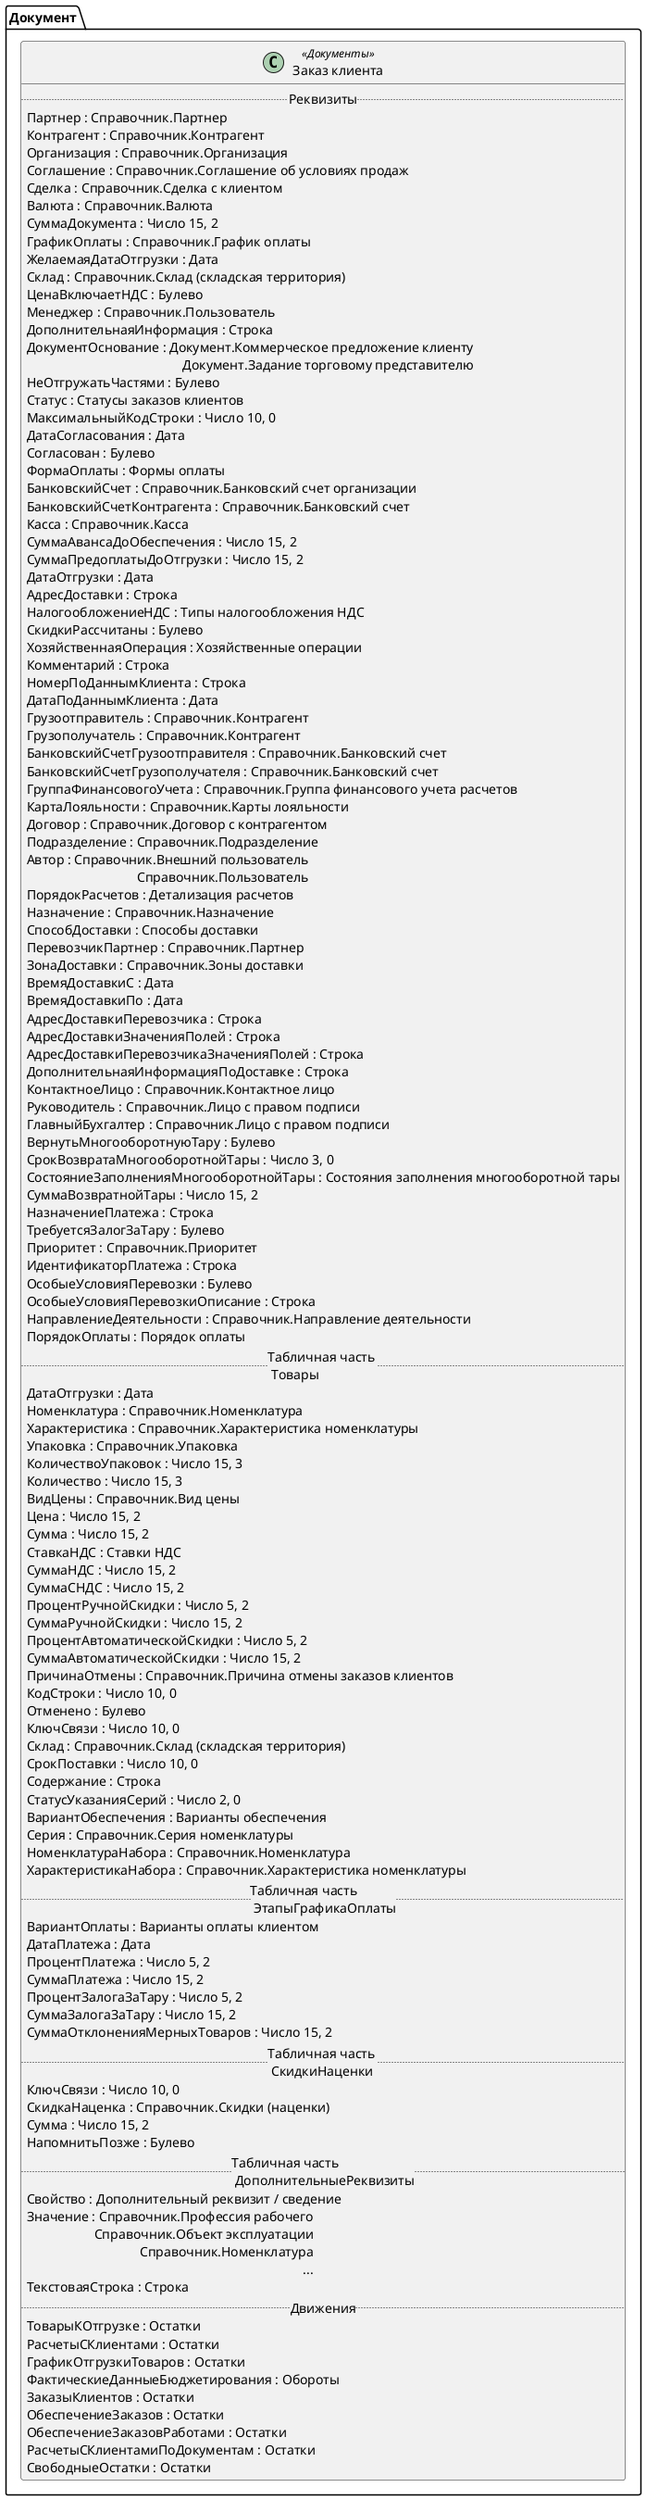 ﻿@startuml ЗаказКлиента
'!include templates.wsd
'..\include templates.wsd
class Документ.ЗаказКлиента as "Заказ клиента" <<Документы>>
{
..Реквизиты..
Партнер : Справочник.Партнер
Контрагент : Справочник.Контрагент
Организация : Справочник.Организация
Соглашение : Справочник.Соглашение об условиях продаж
Сделка : Справочник.Сделка с клиентом
Валюта : Справочник.Валюта
СуммаДокумента : Число 15, 2
ГрафикОплаты : Справочник.График оплаты
ЖелаемаяДатаОтгрузки : Дата
Склад : Справочник.Склад (складская территория)
ЦенаВключаетНДС : Булево
Менеджер : Справочник.Пользователь
ДополнительнаяИнформация : Строка
ДокументОснование : Документ.Коммерческое предложение клиенту\rДокумент.Задание торговому представителю
НеОтгружатьЧастями : Булево
Статус : Статусы заказов клиентов
МаксимальныйКодСтроки : Число 10, 0
ДатаСогласования : Дата
Согласован : Булево
ФормаОплаты : Формы оплаты
БанковскийСчет : Справочник.Банковский счет организации
БанковскийСчетКонтрагента : Справочник.Банковский счет
Касса : Справочник.Касса
СуммаАвансаДоОбеспечения : Число 15, 2
СуммаПредоплатыДоОтгрузки : Число 15, 2
ДатаОтгрузки : Дата
АдресДоставки : Строка
НалогообложениеНДС : Типы налогообложения НДС
СкидкиРассчитаны : Булево
ХозяйственнаяОперация : Хозяйственные операции
Комментарий : Строка
НомерПоДаннымКлиента : Строка
ДатаПоДаннымКлиента : Дата
Грузоотправитель : Справочник.Контрагент
Грузополучатель : Справочник.Контрагент
БанковскийСчетГрузоотправителя : Справочник.Банковский счет
БанковскийСчетГрузополучателя : Справочник.Банковский счет
ГруппаФинансовогоУчета : Справочник.Группа финансового учета расчетов
КартаЛояльности : Справочник.Карты лояльности
Договор : Справочник.Договор с контрагентом
Подразделение : Справочник.Подразделение
Автор : Справочник.Внешний пользователь\rСправочник.Пользователь
ПорядокРасчетов : Детализация расчетов
Назначение : Справочник.Назначение
СпособДоставки : Способы доставки
ПеревозчикПартнер : Справочник.Партнер
ЗонаДоставки : Справочник.Зоны доставки
ВремяДоставкиС : Дата
ВремяДоставкиПо : Дата
АдресДоставкиПеревозчика : Строка
АдресДоставкиЗначенияПолей : Строка
АдресДоставкиПеревозчикаЗначенияПолей : Строка
ДополнительнаяИнформацияПоДоставке : Строка
КонтактноеЛицо : Справочник.Контактное лицо
Руководитель : Справочник.Лицо с правом подписи
ГлавныйБухгалтер : Справочник.Лицо с правом подписи
ВернутьМногооборотнуюТару : Булево
СрокВозвратаМногооборотнойТары : Число 3, 0
СостояниеЗаполненияМногооборотнойТары : Состояния заполнения многооборотной тары
СуммаВозвратнойТары : Число 15, 2
НазначениеПлатежа : Строка
ТребуетсяЗалогЗаТару : Булево
Приоритет : Справочник.Приоритет
ИдентификаторПлатежа : Строка
ОсобыеУсловияПеревозки : Булево
ОсобыеУсловияПеревозкиОписание : Строка
НаправлениеДеятельности : Справочник.Направление деятельности
ПорядокОплаты : Порядок оплаты
..Табличная часть \n Товары..
ДатаОтгрузки : Дата
Номенклатура : Справочник.Номенклатура
Характеристика : Справочник.Характеристика номенклатуры
Упаковка : Справочник.Упаковка
КоличествоУпаковок : Число 15, 3
Количество : Число 15, 3
ВидЦены : Справочник.Вид цены
Цена : Число 15, 2
Сумма : Число 15, 2
СтавкаНДС : Ставки НДС
СуммаНДС : Число 15, 2
СуммаСНДС : Число 15, 2
ПроцентРучнойСкидки : Число 5, 2
СуммаРучнойСкидки : Число 15, 2
ПроцентАвтоматическойСкидки : Число 5, 2
СуммаАвтоматическойСкидки : Число 15, 2
ПричинаОтмены : Справочник.Причина отмены заказов клиентов
КодСтроки : Число 10, 0
Отменено : Булево
КлючСвязи : Число 10, 0
Склад : Справочник.Склад (складская территория)
СрокПоставки : Число 10, 0
Содержание : Строка
СтатусУказанияСерий : Число 2, 0
ВариантОбеспечения : Варианты обеспечения
Серия : Справочник.Серия номенклатуры
НоменклатураНабора : Справочник.Номенклатура
ХарактеристикаНабора : Справочник.Характеристика номенклатуры
..Табличная часть \n ЭтапыГрафикаОплаты..
ВариантОплаты : Варианты оплаты клиентом
ДатаПлатежа : Дата
ПроцентПлатежа : Число 5, 2
СуммаПлатежа : Число 15, 2
ПроцентЗалогаЗаТару : Число 5, 2
СуммаЗалогаЗаТару : Число 15, 2
СуммаОтклоненияМерныхТоваров : Число 15, 2
..Табличная часть \n СкидкиНаценки..
КлючСвязи : Число 10, 0
СкидкаНаценка : Справочник.Скидки (наценки)
Сумма : Число 15, 2
НапомнитьПозже : Булево
..Табличная часть \n ДополнительныеРеквизиты..
Свойство : Дополнительный реквизит / сведение
Значение : Справочник.Профессия рабочего\rСправочник.Объект эксплуатации\rСправочник.Номенклатура\r...
ТекстоваяСтрока : Строка
..Движения..
ТоварыКОтгрузке : Остатки
РасчетыСКлиентами : Остатки
ГрафикОтгрузкиТоваров : Остатки
ФактическиеДанныеБюджетирования : Обороты
ЗаказыКлиентов : Остатки
ОбеспечениеЗаказов : Остатки
ОбеспечениеЗаказовРаботами : Остатки
РасчетыСКлиентамиПоДокументам : Остатки
СвободныеОстатки : Остатки
}
@enduml
